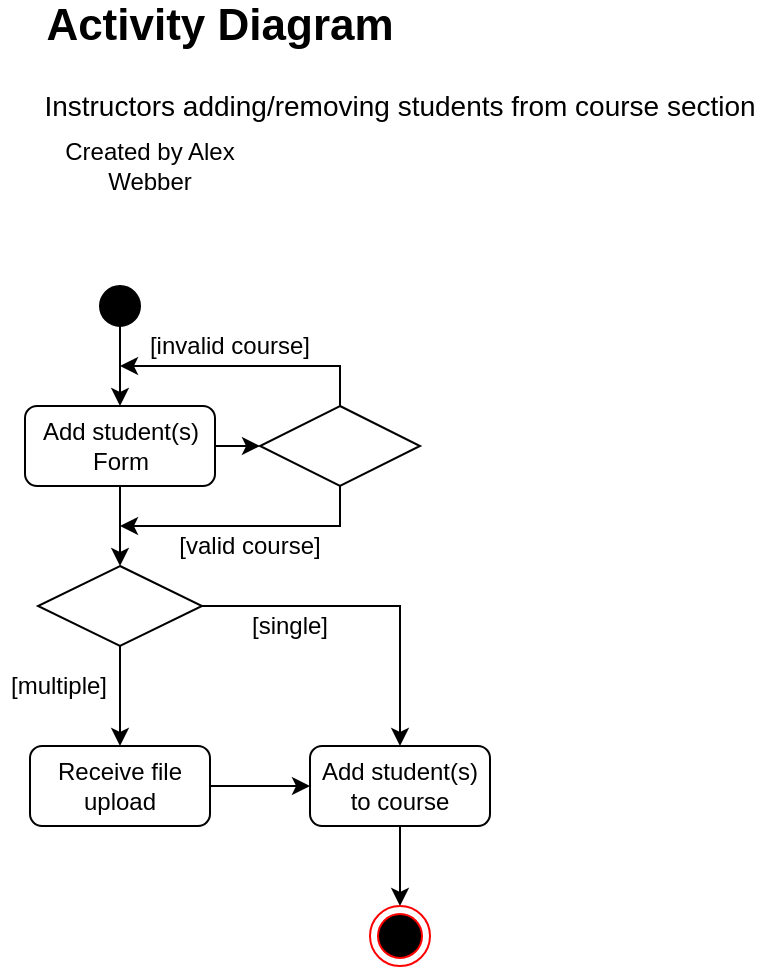 <mxfile version="12.7.0" type="github">
  <diagram id="C5RBs43oDa-KdzZeNtuy" name="Page-1">
    <mxGraphModel dx="1038" dy="548" grid="1" gridSize="10" guides="1" tooltips="1" connect="1" arrows="1" fold="1" page="1" pageScale="1" pageWidth="827" pageHeight="1169" math="0" shadow="0">
      <root>
        <mxCell id="WIyWlLk6GJQsqaUBKTNV-0"/>
        <mxCell id="WIyWlLk6GJQsqaUBKTNV-1" parent="WIyWlLk6GJQsqaUBKTNV-0"/>
        <mxCell id="mtYLg8dqzu3V57QRe9qT-0" value="&lt;font style=&quot;font-size: 14px&quot;&gt;Instructors adding/removing students from course section&lt;/font&gt;" style="text;html=1;strokeColor=none;fillColor=none;align=center;verticalAlign=middle;whiteSpace=wrap;rounded=0;" vertex="1" parent="WIyWlLk6GJQsqaUBKTNV-1">
          <mxGeometry x="130" y="50" width="360" height="40" as="geometry"/>
        </mxCell>
        <mxCell id="mtYLg8dqzu3V57QRe9qT-2" value="Created by Alex Webber" style="text;html=1;strokeColor=none;fillColor=none;align=center;verticalAlign=middle;whiteSpace=wrap;rounded=0;" vertex="1" parent="WIyWlLk6GJQsqaUBKTNV-1">
          <mxGeometry x="130" y="90" width="110" height="20" as="geometry"/>
        </mxCell>
        <mxCell id="mtYLg8dqzu3V57QRe9qT-3" value="&lt;b&gt;&lt;font style=&quot;font-size: 22px&quot;&gt;Activity Diagram&lt;/font&gt;&lt;/b&gt;" style="text;html=1;strokeColor=none;fillColor=none;align=center;verticalAlign=middle;whiteSpace=wrap;rounded=0;" vertex="1" parent="WIyWlLk6GJQsqaUBKTNV-1">
          <mxGeometry x="130" y="20" width="180" height="20" as="geometry"/>
        </mxCell>
        <mxCell id="mtYLg8dqzu3V57QRe9qT-10" style="edgeStyle=orthogonalEdgeStyle;rounded=0;orthogonalLoop=1;jettySize=auto;html=1;exitX=0.5;exitY=1;exitDx=0;exitDy=0;entryX=0.5;entryY=0;entryDx=0;entryDy=0;" edge="1" parent="WIyWlLk6GJQsqaUBKTNV-1" source="mtYLg8dqzu3V57QRe9qT-7" target="mtYLg8dqzu3V57QRe9qT-9">
          <mxGeometry relative="1" as="geometry"/>
        </mxCell>
        <mxCell id="mtYLg8dqzu3V57QRe9qT-7" value="" style="ellipse;whiteSpace=wrap;html=1;aspect=fixed;fillColor=#000000;" vertex="1" parent="WIyWlLk6GJQsqaUBKTNV-1">
          <mxGeometry x="160" y="160" width="20" height="20" as="geometry"/>
        </mxCell>
        <mxCell id="mtYLg8dqzu3V57QRe9qT-15" style="edgeStyle=orthogonalEdgeStyle;rounded=0;orthogonalLoop=1;jettySize=auto;html=1;exitX=0.5;exitY=1;exitDx=0;exitDy=0;entryX=0.5;entryY=0;entryDx=0;entryDy=0;" edge="1" parent="WIyWlLk6GJQsqaUBKTNV-1" source="mtYLg8dqzu3V57QRe9qT-9" target="mtYLg8dqzu3V57QRe9qT-11">
          <mxGeometry relative="1" as="geometry"/>
        </mxCell>
        <mxCell id="mtYLg8dqzu3V57QRe9qT-21" style="edgeStyle=orthogonalEdgeStyle;rounded=0;orthogonalLoop=1;jettySize=auto;html=1;exitX=1;exitY=0.5;exitDx=0;exitDy=0;entryX=0;entryY=0.5;entryDx=0;entryDy=0;" edge="1" parent="WIyWlLk6GJQsqaUBKTNV-1" source="mtYLg8dqzu3V57QRe9qT-9" target="mtYLg8dqzu3V57QRe9qT-16">
          <mxGeometry relative="1" as="geometry"/>
        </mxCell>
        <mxCell id="mtYLg8dqzu3V57QRe9qT-9" value="Add student(s) Form" style="rounded=1;whiteSpace=wrap;html=1;fillColor=#FFFFFF;" vertex="1" parent="WIyWlLk6GJQsqaUBKTNV-1">
          <mxGeometry x="122.5" y="220" width="95" height="40" as="geometry"/>
        </mxCell>
        <mxCell id="mtYLg8dqzu3V57QRe9qT-13" style="edgeStyle=orthogonalEdgeStyle;rounded=0;orthogonalLoop=1;jettySize=auto;html=1;exitX=0.5;exitY=1;exitDx=0;exitDy=0;entryX=0.5;entryY=0;entryDx=0;entryDy=0;" edge="1" parent="WIyWlLk6GJQsqaUBKTNV-1" source="mtYLg8dqzu3V57QRe9qT-11" target="mtYLg8dqzu3V57QRe9qT-12">
          <mxGeometry relative="1" as="geometry"/>
        </mxCell>
        <mxCell id="mtYLg8dqzu3V57QRe9qT-28" style="edgeStyle=orthogonalEdgeStyle;rounded=0;orthogonalLoop=1;jettySize=auto;html=1;exitX=1;exitY=0.5;exitDx=0;exitDy=0;entryX=0.5;entryY=0;entryDx=0;entryDy=0;" edge="1" parent="WIyWlLk6GJQsqaUBKTNV-1" source="mtYLg8dqzu3V57QRe9qT-11" target="mtYLg8dqzu3V57QRe9qT-26">
          <mxGeometry relative="1" as="geometry"/>
        </mxCell>
        <mxCell id="mtYLg8dqzu3V57QRe9qT-11" value="" style="rhombus;whiteSpace=wrap;html=1;fillColor=#FFFFFF;" vertex="1" parent="WIyWlLk6GJQsqaUBKTNV-1">
          <mxGeometry x="129" y="300" width="82" height="40" as="geometry"/>
        </mxCell>
        <mxCell id="mtYLg8dqzu3V57QRe9qT-27" style="edgeStyle=orthogonalEdgeStyle;rounded=0;orthogonalLoop=1;jettySize=auto;html=1;exitX=1;exitY=0.5;exitDx=0;exitDy=0;entryX=0;entryY=0.5;entryDx=0;entryDy=0;" edge="1" parent="WIyWlLk6GJQsqaUBKTNV-1" source="mtYLg8dqzu3V57QRe9qT-12" target="mtYLg8dqzu3V57QRe9qT-26">
          <mxGeometry relative="1" as="geometry"/>
        </mxCell>
        <mxCell id="mtYLg8dqzu3V57QRe9qT-12" value="Receive file upload" style="rounded=1;whiteSpace=wrap;html=1;fillColor=#FFFFFF;" vertex="1" parent="WIyWlLk6GJQsqaUBKTNV-1">
          <mxGeometry x="125" y="390" width="90" height="40" as="geometry"/>
        </mxCell>
        <mxCell id="mtYLg8dqzu3V57QRe9qT-14" value="[multiple]" style="text;html=1;strokeColor=none;fillColor=none;align=center;verticalAlign=middle;whiteSpace=wrap;rounded=0;" vertex="1" parent="WIyWlLk6GJQsqaUBKTNV-1">
          <mxGeometry x="110" y="350" width="59" height="20" as="geometry"/>
        </mxCell>
        <mxCell id="mtYLg8dqzu3V57QRe9qT-22" style="edgeStyle=orthogonalEdgeStyle;rounded=0;orthogonalLoop=1;jettySize=auto;html=1;exitX=0.5;exitY=0;exitDx=0;exitDy=0;" edge="1" parent="WIyWlLk6GJQsqaUBKTNV-1" source="mtYLg8dqzu3V57QRe9qT-16">
          <mxGeometry relative="1" as="geometry">
            <mxPoint x="170" y="200" as="targetPoint"/>
            <Array as="points">
              <mxPoint x="280" y="200"/>
            </Array>
          </mxGeometry>
        </mxCell>
        <mxCell id="mtYLg8dqzu3V57QRe9qT-25" style="edgeStyle=orthogonalEdgeStyle;rounded=0;orthogonalLoop=1;jettySize=auto;html=1;exitX=0.5;exitY=1;exitDx=0;exitDy=0;" edge="1" parent="WIyWlLk6GJQsqaUBKTNV-1" source="mtYLg8dqzu3V57QRe9qT-16">
          <mxGeometry relative="1" as="geometry">
            <mxPoint x="170" y="280" as="targetPoint"/>
            <Array as="points">
              <mxPoint x="280" y="280"/>
            </Array>
          </mxGeometry>
        </mxCell>
        <mxCell id="mtYLg8dqzu3V57QRe9qT-16" value="" style="rhombus;whiteSpace=wrap;html=1;fillColor=#FFFFFF;" vertex="1" parent="WIyWlLk6GJQsqaUBKTNV-1">
          <mxGeometry x="240" y="220" width="80" height="40" as="geometry"/>
        </mxCell>
        <mxCell id="mtYLg8dqzu3V57QRe9qT-20" value="[valid course]" style="text;html=1;strokeColor=none;fillColor=none;align=center;verticalAlign=middle;whiteSpace=wrap;rounded=0;" vertex="1" parent="WIyWlLk6GJQsqaUBKTNV-1">
          <mxGeometry x="190" y="280" width="90" height="20" as="geometry"/>
        </mxCell>
        <mxCell id="mtYLg8dqzu3V57QRe9qT-23" value="[invalid course]" style="text;html=1;strokeColor=none;fillColor=none;align=center;verticalAlign=middle;whiteSpace=wrap;rounded=0;" vertex="1" parent="WIyWlLk6GJQsqaUBKTNV-1">
          <mxGeometry x="180" y="180" width="90" height="20" as="geometry"/>
        </mxCell>
        <mxCell id="mtYLg8dqzu3V57QRe9qT-31" style="edgeStyle=orthogonalEdgeStyle;rounded=0;orthogonalLoop=1;jettySize=auto;html=1;exitX=0.5;exitY=1;exitDx=0;exitDy=0;entryX=0.5;entryY=0;entryDx=0;entryDy=0;" edge="1" parent="WIyWlLk6GJQsqaUBKTNV-1" source="mtYLg8dqzu3V57QRe9qT-26" target="mtYLg8dqzu3V57QRe9qT-30">
          <mxGeometry relative="1" as="geometry"/>
        </mxCell>
        <mxCell id="mtYLg8dqzu3V57QRe9qT-26" value="Add student(s) to course" style="rounded=1;whiteSpace=wrap;html=1;fillColor=#FFFFFF;" vertex="1" parent="WIyWlLk6GJQsqaUBKTNV-1">
          <mxGeometry x="265" y="390" width="90" height="40" as="geometry"/>
        </mxCell>
        <mxCell id="mtYLg8dqzu3V57QRe9qT-29" value="[single]" style="text;html=1;strokeColor=none;fillColor=none;align=center;verticalAlign=middle;whiteSpace=wrap;rounded=0;" vertex="1" parent="WIyWlLk6GJQsqaUBKTNV-1">
          <mxGeometry x="210" y="320" width="90" height="20" as="geometry"/>
        </mxCell>
        <mxCell id="mtYLg8dqzu3V57QRe9qT-30" value="" style="ellipse;html=1;shape=endState;fillColor=#000000;strokeColor=#ff0000;" vertex="1" parent="WIyWlLk6GJQsqaUBKTNV-1">
          <mxGeometry x="295" y="470" width="30" height="30" as="geometry"/>
        </mxCell>
      </root>
    </mxGraphModel>
  </diagram>
</mxfile>
